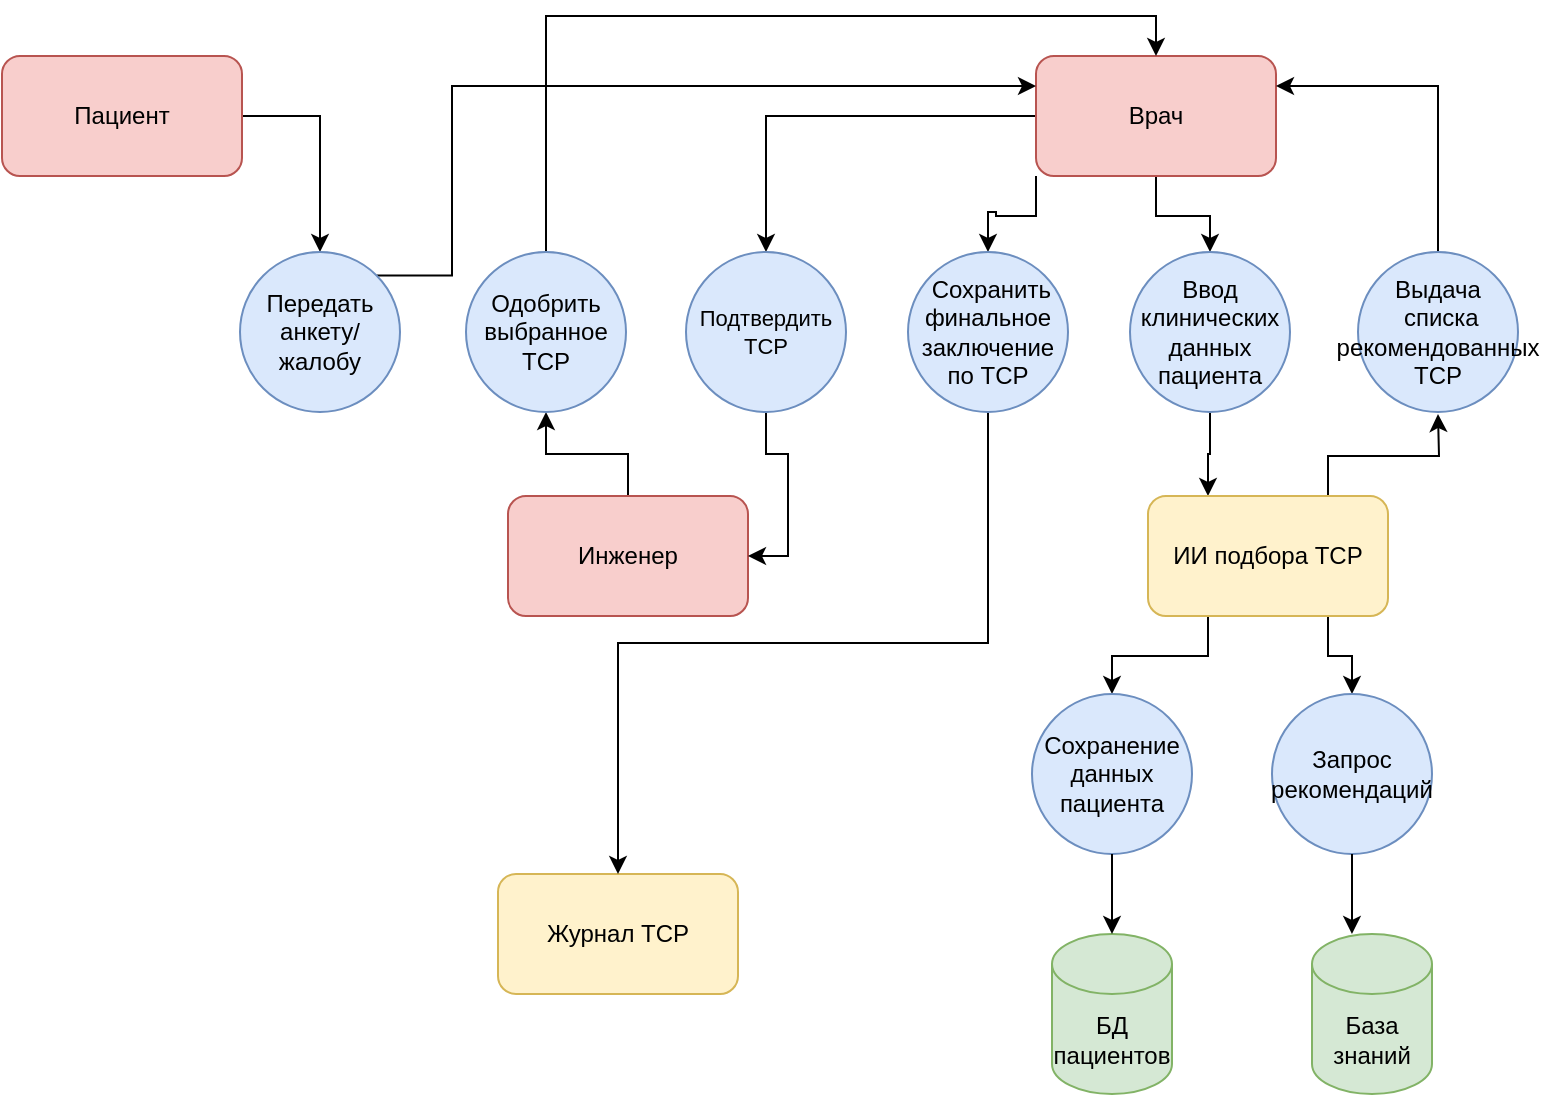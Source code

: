 <mxfile version="27.1.1">
  <diagram name="Page-1" id="bDEczoMecPKZpXYJFxnP">
    <mxGraphModel dx="931" dy="571" grid="1" gridSize="10" guides="1" tooltips="1" connect="1" arrows="1" fold="1" page="1" pageScale="1" pageWidth="850" pageHeight="1100" math="0" shadow="0">
      <root>
        <mxCell id="0" />
        <mxCell id="1" parent="0" />
        <mxCell id="HxSxNdAtsGTj_Mpq3BB7-1" style="edgeStyle=orthogonalEdgeStyle;rounded=0;orthogonalLoop=1;jettySize=auto;html=1;exitX=1;exitY=0.5;exitDx=0;exitDy=0;entryX=0.5;entryY=0;entryDx=0;entryDy=0;" edge="1" parent="1" source="HxSxNdAtsGTj_Mpq3BB7-2" target="HxSxNdAtsGTj_Mpq3BB7-19">
          <mxGeometry relative="1" as="geometry" />
        </mxCell>
        <mxCell id="HxSxNdAtsGTj_Mpq3BB7-2" value="Пациент" style="rounded=1;whiteSpace=wrap;html=1;fillColor=#f8cecc;strokeColor=#b85450;" vertex="1" parent="1">
          <mxGeometry x="42" y="41" width="120" height="60" as="geometry" />
        </mxCell>
        <mxCell id="HxSxNdAtsGTj_Mpq3BB7-3" style="edgeStyle=orthogonalEdgeStyle;rounded=0;orthogonalLoop=1;jettySize=auto;html=1;exitX=0.5;exitY=1;exitDx=0;exitDy=0;" edge="1" parent="1" source="HxSxNdAtsGTj_Mpq3BB7-6" target="HxSxNdAtsGTj_Mpq3BB7-15">
          <mxGeometry relative="1" as="geometry" />
        </mxCell>
        <mxCell id="HxSxNdAtsGTj_Mpq3BB7-5" style="edgeStyle=orthogonalEdgeStyle;rounded=0;orthogonalLoop=1;jettySize=auto;html=1;exitX=0;exitY=0.5;exitDx=0;exitDy=0;entryX=0.5;entryY=0;entryDx=0;entryDy=0;" edge="1" parent="1" source="HxSxNdAtsGTj_Mpq3BB7-6" target="HxSxNdAtsGTj_Mpq3BB7-10">
          <mxGeometry relative="1" as="geometry" />
        </mxCell>
        <mxCell id="HxSxNdAtsGTj_Mpq3BB7-28" style="edgeStyle=orthogonalEdgeStyle;rounded=0;orthogonalLoop=1;jettySize=auto;html=1;exitX=0;exitY=1;exitDx=0;exitDy=0;entryX=0.5;entryY=0;entryDx=0;entryDy=0;" edge="1" parent="1" source="HxSxNdAtsGTj_Mpq3BB7-6" target="HxSxNdAtsGTj_Mpq3BB7-25">
          <mxGeometry relative="1" as="geometry" />
        </mxCell>
        <mxCell id="HxSxNdAtsGTj_Mpq3BB7-6" value="Врач" style="rounded=1;whiteSpace=wrap;html=1;fillColor=#f8cecc;strokeColor=#b85450;" vertex="1" parent="1">
          <mxGeometry x="559" y="41" width="120" height="60" as="geometry" />
        </mxCell>
        <mxCell id="HxSxNdAtsGTj_Mpq3BB7-26" style="edgeStyle=orthogonalEdgeStyle;rounded=0;orthogonalLoop=1;jettySize=auto;html=1;entryX=0.5;entryY=1;entryDx=0;entryDy=0;" edge="1" parent="1" source="HxSxNdAtsGTj_Mpq3BB7-8" target="HxSxNdAtsGTj_Mpq3BB7-12">
          <mxGeometry relative="1" as="geometry" />
        </mxCell>
        <mxCell id="HxSxNdAtsGTj_Mpq3BB7-8" value="Инженер" style="rounded=1;whiteSpace=wrap;html=1;fillColor=#f8cecc;strokeColor=#b85450;" vertex="1" parent="1">
          <mxGeometry x="295" y="261" width="120" height="60" as="geometry" />
        </mxCell>
        <mxCell id="HxSxNdAtsGTj_Mpq3BB7-27" style="edgeStyle=orthogonalEdgeStyle;rounded=0;orthogonalLoop=1;jettySize=auto;html=1;exitX=0.5;exitY=1;exitDx=0;exitDy=0;entryX=1;entryY=0.5;entryDx=0;entryDy=0;" edge="1" parent="1" source="HxSxNdAtsGTj_Mpq3BB7-10" target="HxSxNdAtsGTj_Mpq3BB7-8">
          <mxGeometry relative="1" as="geometry" />
        </mxCell>
        <mxCell id="HxSxNdAtsGTj_Mpq3BB7-10" value="Подтвердить&lt;div&gt;ТСР&lt;/div&gt;" style="ellipse;whiteSpace=wrap;html=1;aspect=fixed;fillColor=#dae8fc;strokeColor=#6c8ebf;fontSize=11;" vertex="1" parent="1">
          <mxGeometry x="384" y="139" width="80" height="80" as="geometry" />
        </mxCell>
        <mxCell id="HxSxNdAtsGTj_Mpq3BB7-11" style="edgeStyle=orthogonalEdgeStyle;rounded=0;orthogonalLoop=1;jettySize=auto;html=1;exitX=0.5;exitY=0;exitDx=0;exitDy=0;entryX=0.5;entryY=0;entryDx=0;entryDy=0;" edge="1" parent="1" source="HxSxNdAtsGTj_Mpq3BB7-12" target="HxSxNdAtsGTj_Mpq3BB7-6">
          <mxGeometry relative="1" as="geometry" />
        </mxCell>
        <mxCell id="HxSxNdAtsGTj_Mpq3BB7-12" value="Одобрить&lt;div&gt;выбранное&lt;/div&gt;&lt;div&gt;ТСР&lt;/div&gt;" style="ellipse;whiteSpace=wrap;html=1;aspect=fixed;fillColor=#dae8fc;strokeColor=#6c8ebf;" vertex="1" parent="1">
          <mxGeometry x="274" y="139" width="80" height="80" as="geometry" />
        </mxCell>
        <mxCell id="HxSxNdAtsGTj_Mpq3BB7-31" style="edgeStyle=orthogonalEdgeStyle;rounded=0;orthogonalLoop=1;jettySize=auto;html=1;exitX=0.5;exitY=0;exitDx=0;exitDy=0;entryX=1;entryY=0.25;entryDx=0;entryDy=0;" edge="1" parent="1" source="HxSxNdAtsGTj_Mpq3BB7-13" target="HxSxNdAtsGTj_Mpq3BB7-6">
          <mxGeometry relative="1" as="geometry" />
        </mxCell>
        <mxCell id="HxSxNdAtsGTj_Mpq3BB7-13" value="Выдача&lt;div&gt;&amp;nbsp;списка&lt;div&gt;рекомендованных&lt;/div&gt;&lt;div&gt;ТСР&lt;/div&gt;&lt;/div&gt;" style="ellipse;whiteSpace=wrap;html=1;aspect=fixed;fillColor=#dae8fc;strokeColor=#6c8ebf;" vertex="1" parent="1">
          <mxGeometry x="720" y="139" width="80" height="80" as="geometry" />
        </mxCell>
        <mxCell id="HxSxNdAtsGTj_Mpq3BB7-32" style="edgeStyle=orthogonalEdgeStyle;rounded=0;orthogonalLoop=1;jettySize=auto;html=1;exitX=0.5;exitY=1;exitDx=0;exitDy=0;entryX=0.25;entryY=0;entryDx=0;entryDy=0;" edge="1" parent="1" source="HxSxNdAtsGTj_Mpq3BB7-15" target="HxSxNdAtsGTj_Mpq3BB7-16">
          <mxGeometry relative="1" as="geometry" />
        </mxCell>
        <mxCell id="HxSxNdAtsGTj_Mpq3BB7-15" value="Ввод клинических&lt;div&gt;данных&lt;/div&gt;&lt;div&gt;пациента&lt;/div&gt;" style="ellipse;whiteSpace=wrap;html=1;aspect=fixed;fillColor=#dae8fc;strokeColor=#6c8ebf;" vertex="1" parent="1">
          <mxGeometry x="606" y="139" width="80" height="80" as="geometry" />
        </mxCell>
        <mxCell id="HxSxNdAtsGTj_Mpq3BB7-30" style="edgeStyle=orthogonalEdgeStyle;rounded=0;orthogonalLoop=1;jettySize=auto;html=1;exitX=0.75;exitY=0;exitDx=0;exitDy=0;" edge="1" parent="1" source="HxSxNdAtsGTj_Mpq3BB7-16">
          <mxGeometry relative="1" as="geometry">
            <mxPoint x="760" y="220" as="targetPoint" />
          </mxGeometry>
        </mxCell>
        <mxCell id="HxSxNdAtsGTj_Mpq3BB7-33" style="edgeStyle=orthogonalEdgeStyle;rounded=0;orthogonalLoop=1;jettySize=auto;html=1;exitX=0.25;exitY=1;exitDx=0;exitDy=0;entryX=0.5;entryY=0;entryDx=0;entryDy=0;" edge="1" parent="1" source="HxSxNdAtsGTj_Mpq3BB7-16" target="HxSxNdAtsGTj_Mpq3BB7-24">
          <mxGeometry relative="1" as="geometry" />
        </mxCell>
        <mxCell id="HxSxNdAtsGTj_Mpq3BB7-34" style="edgeStyle=orthogonalEdgeStyle;rounded=0;orthogonalLoop=1;jettySize=auto;html=1;exitX=0.75;exitY=1;exitDx=0;exitDy=0;entryX=0.5;entryY=0;entryDx=0;entryDy=0;" edge="1" parent="1" source="HxSxNdAtsGTj_Mpq3BB7-16" target="HxSxNdAtsGTj_Mpq3BB7-23">
          <mxGeometry relative="1" as="geometry" />
        </mxCell>
        <mxCell id="HxSxNdAtsGTj_Mpq3BB7-16" value="ИИ подбора ТСР" style="rounded=1;whiteSpace=wrap;html=1;fillColor=#fff2cc;strokeColor=#d6b656;" vertex="1" parent="1">
          <mxGeometry x="615" y="261" width="120" height="60" as="geometry" />
        </mxCell>
        <mxCell id="HxSxNdAtsGTj_Mpq3BB7-17" value="Журнал ТСР" style="rounded=1;whiteSpace=wrap;html=1;fillColor=#fff2cc;strokeColor=#d6b656;" vertex="1" parent="1">
          <mxGeometry x="290" y="450" width="120" height="60" as="geometry" />
        </mxCell>
        <mxCell id="HxSxNdAtsGTj_Mpq3BB7-18" style="edgeStyle=orthogonalEdgeStyle;rounded=0;orthogonalLoop=1;jettySize=auto;html=1;exitX=1;exitY=0;exitDx=0;exitDy=0;entryX=0;entryY=0.25;entryDx=0;entryDy=0;" edge="1" parent="1" source="HxSxNdAtsGTj_Mpq3BB7-19" target="HxSxNdAtsGTj_Mpq3BB7-6">
          <mxGeometry relative="1" as="geometry">
            <Array as="points">
              <mxPoint x="267" y="56" />
            </Array>
          </mxGeometry>
        </mxCell>
        <mxCell id="HxSxNdAtsGTj_Mpq3BB7-19" value="Передать&lt;div&gt;анкету/&lt;/div&gt;&lt;div&gt;жалобу&lt;/div&gt;" style="ellipse;whiteSpace=wrap;html=1;aspect=fixed;fillColor=#dae8fc;strokeColor=#6c8ebf;" vertex="1" parent="1">
          <mxGeometry x="161" y="139" width="80" height="80" as="geometry" />
        </mxCell>
        <mxCell id="HxSxNdAtsGTj_Mpq3BB7-21" value="БД&lt;div&gt;пациентов&lt;/div&gt;" style="shape=cylinder3;whiteSpace=wrap;html=1;boundedLbl=1;backgroundOutline=1;size=15;fillColor=#d5e8d4;strokeColor=#82b366;" vertex="1" parent="1">
          <mxGeometry x="567" y="480" width="60" height="80" as="geometry" />
        </mxCell>
        <mxCell id="HxSxNdAtsGTj_Mpq3BB7-22" value="База&lt;div&gt;знаний&lt;/div&gt;" style="shape=cylinder3;whiteSpace=wrap;html=1;boundedLbl=1;backgroundOutline=1;size=15;fillColor=#d5e8d4;strokeColor=#82b366;" vertex="1" parent="1">
          <mxGeometry x="697" y="480" width="60" height="80" as="geometry" />
        </mxCell>
        <mxCell id="HxSxNdAtsGTj_Mpq3BB7-23" value="Запрос&lt;div&gt;рекомендаций&lt;/div&gt;" style="ellipse;whiteSpace=wrap;html=1;aspect=fixed;fillColor=#dae8fc;strokeColor=#6c8ebf;" vertex="1" parent="1">
          <mxGeometry x="677" y="360" width="80" height="80" as="geometry" />
        </mxCell>
        <mxCell id="HxSxNdAtsGTj_Mpq3BB7-24" value="Сохранение&lt;div&gt;данных&lt;/div&gt;&lt;div&gt;пациента&lt;/div&gt;" style="ellipse;whiteSpace=wrap;html=1;aspect=fixed;fillColor=#dae8fc;strokeColor=#6c8ebf;" vertex="1" parent="1">
          <mxGeometry x="557" y="360" width="80" height="80" as="geometry" />
        </mxCell>
        <mxCell id="HxSxNdAtsGTj_Mpq3BB7-29" style="edgeStyle=orthogonalEdgeStyle;rounded=0;orthogonalLoop=1;jettySize=auto;html=1;exitX=0.5;exitY=1;exitDx=0;exitDy=0;entryX=0.5;entryY=0;entryDx=0;entryDy=0;" edge="1" parent="1" source="HxSxNdAtsGTj_Mpq3BB7-25" target="HxSxNdAtsGTj_Mpq3BB7-17">
          <mxGeometry relative="1" as="geometry" />
        </mxCell>
        <mxCell id="HxSxNdAtsGTj_Mpq3BB7-25" value="&amp;nbsp;Сохранить&lt;div&gt;финальное&lt;/div&gt;&lt;div&gt;заключение&lt;/div&gt;&lt;div&gt;по ТСР&lt;/div&gt;" style="ellipse;whiteSpace=wrap;html=1;aspect=fixed;fillColor=#dae8fc;strokeColor=#6c8ebf;" vertex="1" parent="1">
          <mxGeometry x="495" y="139" width="80" height="80" as="geometry" />
        </mxCell>
        <mxCell id="HxSxNdAtsGTj_Mpq3BB7-35" style="edgeStyle=orthogonalEdgeStyle;rounded=0;orthogonalLoop=1;jettySize=auto;html=1;exitX=0.5;exitY=1;exitDx=0;exitDy=0;entryX=0.333;entryY=0;entryDx=0;entryDy=0;entryPerimeter=0;" edge="1" parent="1" source="HxSxNdAtsGTj_Mpq3BB7-23" target="HxSxNdAtsGTj_Mpq3BB7-22">
          <mxGeometry relative="1" as="geometry" />
        </mxCell>
        <mxCell id="HxSxNdAtsGTj_Mpq3BB7-36" style="edgeStyle=orthogonalEdgeStyle;rounded=0;orthogonalLoop=1;jettySize=auto;html=1;exitX=0.5;exitY=1;exitDx=0;exitDy=0;entryX=0.5;entryY=0;entryDx=0;entryDy=0;entryPerimeter=0;" edge="1" parent="1" source="HxSxNdAtsGTj_Mpq3BB7-24" target="HxSxNdAtsGTj_Mpq3BB7-21">
          <mxGeometry relative="1" as="geometry" />
        </mxCell>
      </root>
    </mxGraphModel>
  </diagram>
</mxfile>
